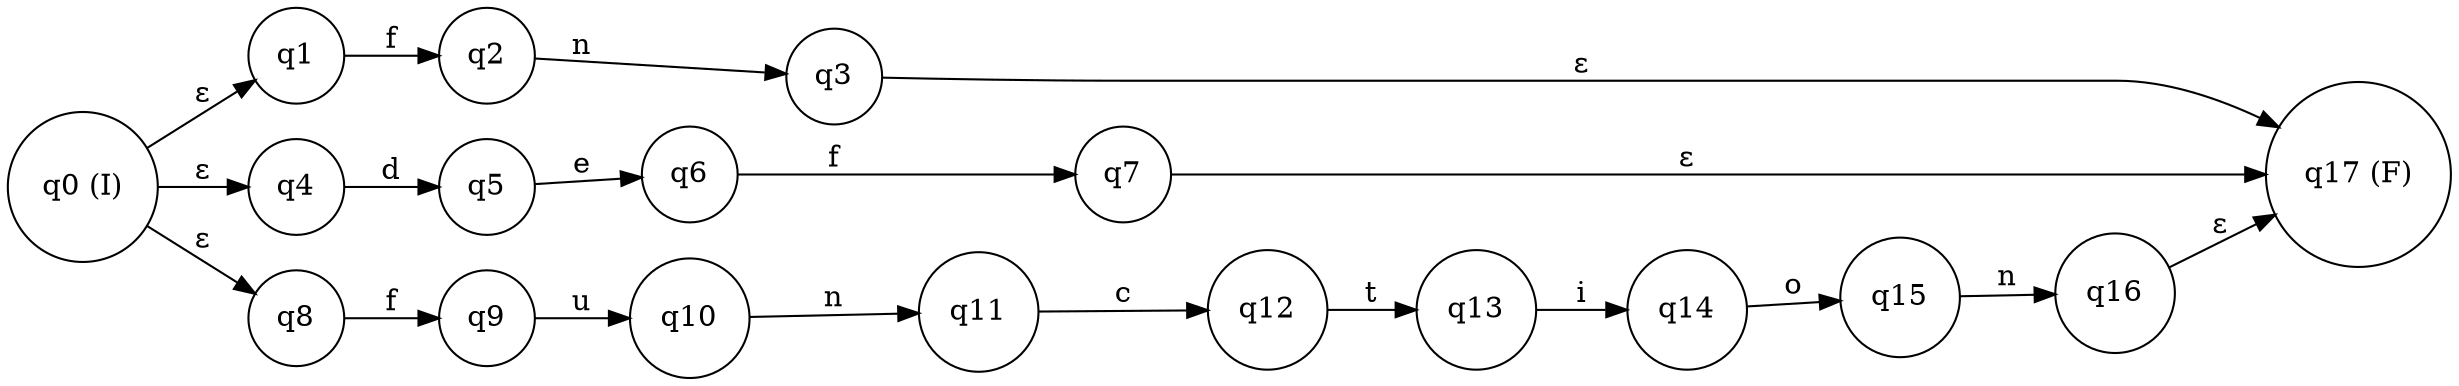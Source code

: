 digraph finite_state_machine {
rankdir=LR;
node [shape = circle];
q0 [label="q0 (I)"];
q1 [label="q1"];
q2 [label="q2"];
q3 [label="q3"];
q4 [label="q4"];
q5 [label="q5"];
q6 [label="q6"];
q7 [label="q7"];
q8 [label="q8"];
q9 [label="q9"];
q10 [label="q10"];
q11 [label="q11"];
q12 [label="q12"];
q13 [label="q13"];
q14 [label="q14"];
q15 [label="q15"];
q16 [label="q16"];
q17 [label="q17 (F)"];
q0 -> q1 [label="ε"];
q1 -> q2 [label="f"];
q2 -> q3 [label="n"];
q0 -> q4 [label="ε"];
q4 -> q5 [label="d"];
q5 -> q6 [label="e"];
q6 -> q7 [label="f"];
q0 -> q8 [label="ε"];
q8 -> q9 [label="f"];
q9 -> q10 [label="u"];
q10 -> q11 [label="n"];
q11 -> q12 [label="c"];
q12 -> q13 [label="t"];
q13 -> q14 [label="i"];
q14 -> q15 [label="o"];
q15 -> q16 [label="n"];
q3 -> q17 [label="ε"];
q7 -> q17 [label="ε"];
q16 -> q17 [label="ε"];
}
